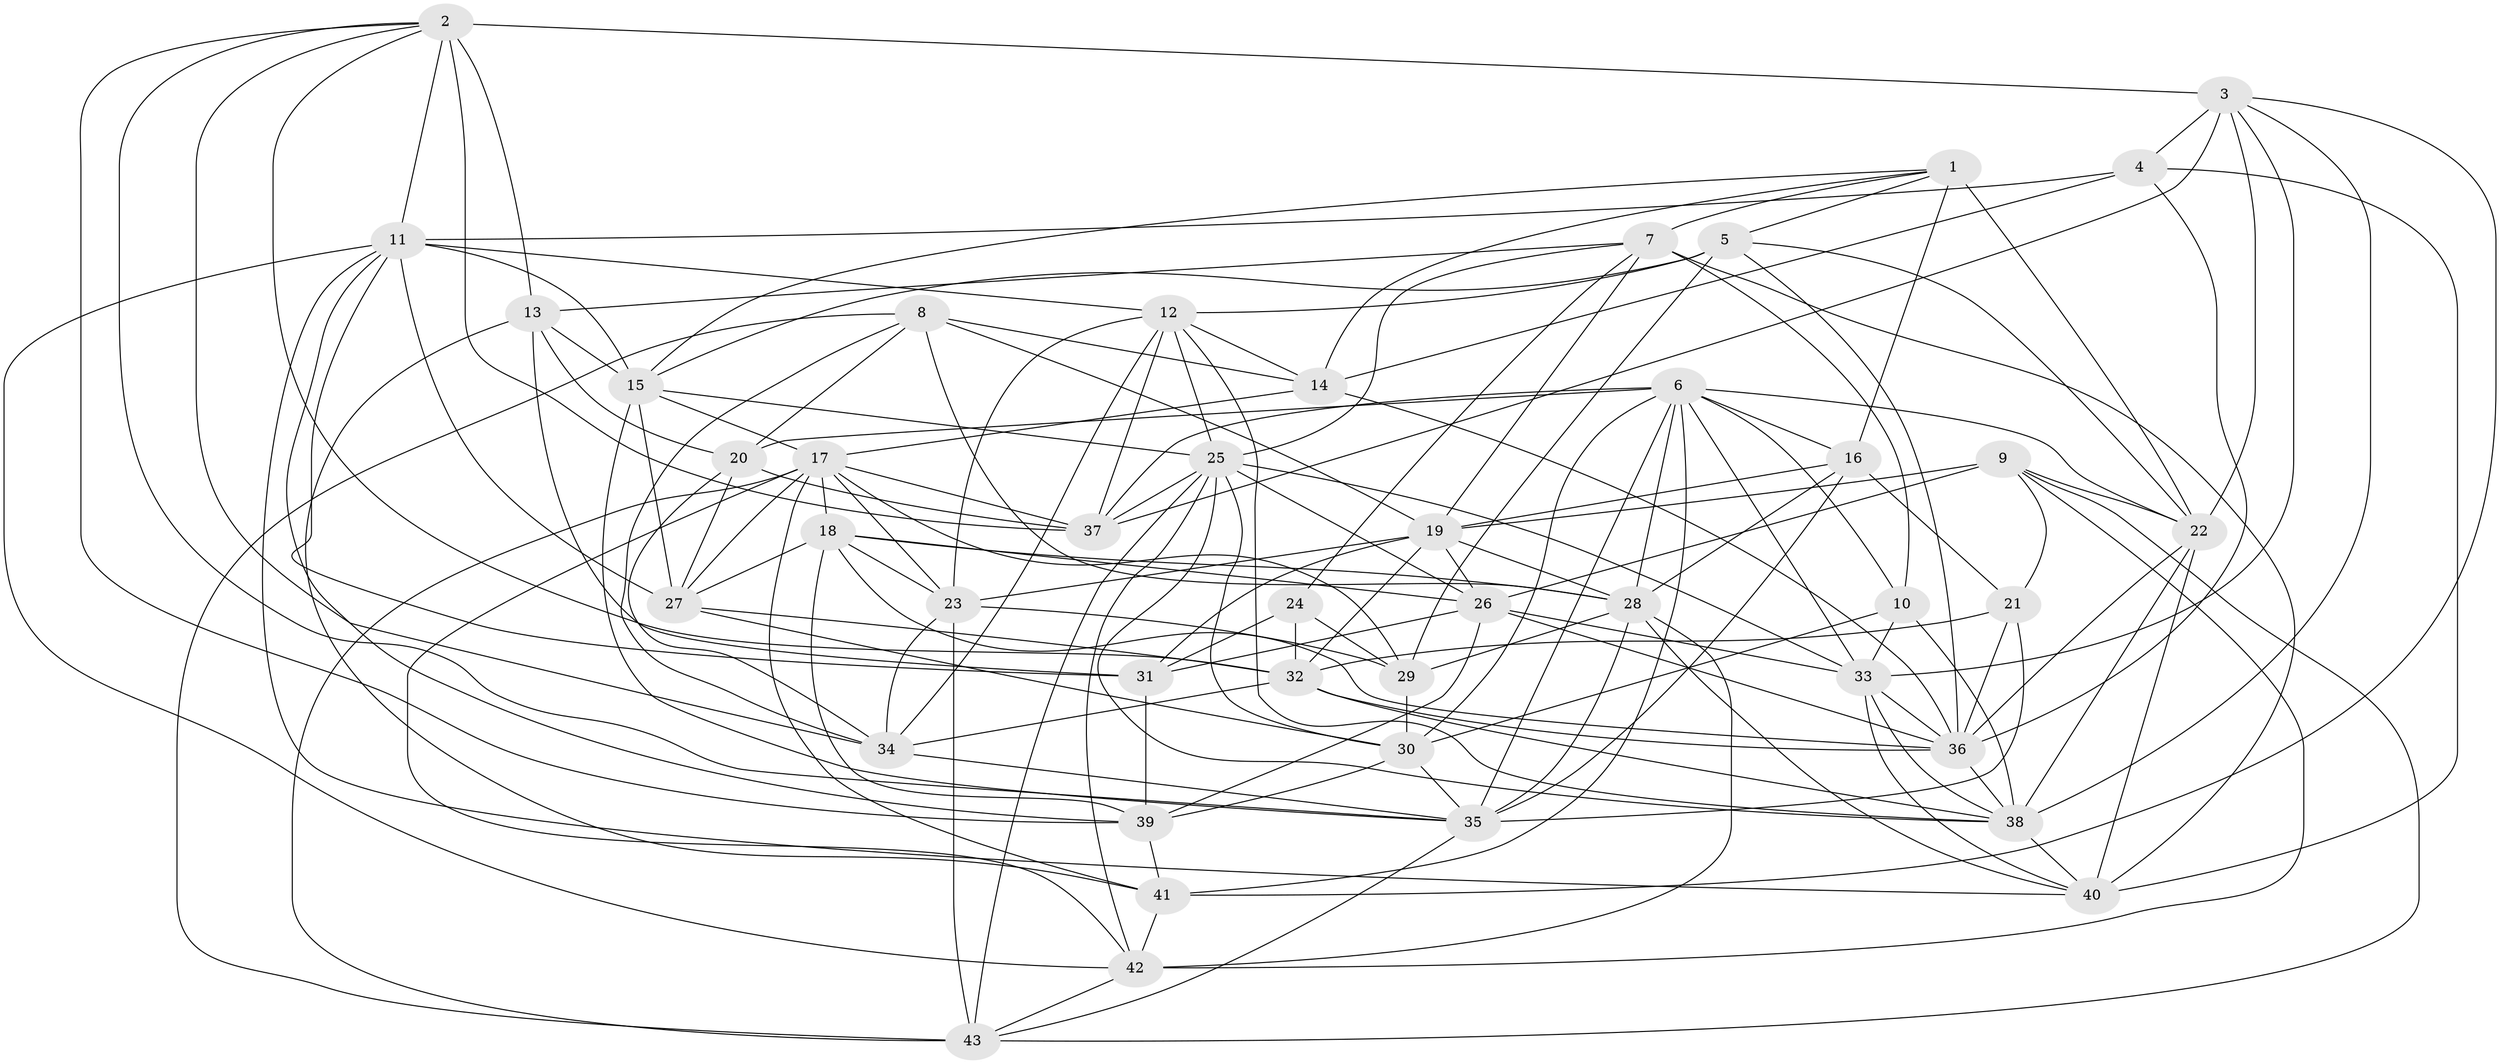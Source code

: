 // original degree distribution, {4: 1.0}
// Generated by graph-tools (version 1.1) at 2025/38/03/04/25 23:38:15]
// undirected, 43 vertices, 155 edges
graph export_dot {
  node [color=gray90,style=filled];
  1;
  2;
  3;
  4;
  5;
  6;
  7;
  8;
  9;
  10;
  11;
  12;
  13;
  14;
  15;
  16;
  17;
  18;
  19;
  20;
  21;
  22;
  23;
  24;
  25;
  26;
  27;
  28;
  29;
  30;
  31;
  32;
  33;
  34;
  35;
  36;
  37;
  38;
  39;
  40;
  41;
  42;
  43;
  1 -- 5 [weight=1.0];
  1 -- 7 [weight=2.0];
  1 -- 14 [weight=1.0];
  1 -- 15 [weight=1.0];
  1 -- 16 [weight=2.0];
  1 -- 22 [weight=3.0];
  2 -- 3 [weight=2.0];
  2 -- 11 [weight=1.0];
  2 -- 13 [weight=1.0];
  2 -- 32 [weight=1.0];
  2 -- 34 [weight=1.0];
  2 -- 35 [weight=1.0];
  2 -- 37 [weight=2.0];
  2 -- 39 [weight=1.0];
  3 -- 4 [weight=2.0];
  3 -- 22 [weight=1.0];
  3 -- 33 [weight=2.0];
  3 -- 37 [weight=1.0];
  3 -- 38 [weight=1.0];
  3 -- 41 [weight=1.0];
  4 -- 11 [weight=2.0];
  4 -- 14 [weight=1.0];
  4 -- 36 [weight=1.0];
  4 -- 40 [weight=2.0];
  5 -- 12 [weight=1.0];
  5 -- 15 [weight=1.0];
  5 -- 22 [weight=1.0];
  5 -- 29 [weight=1.0];
  5 -- 36 [weight=1.0];
  6 -- 10 [weight=1.0];
  6 -- 16 [weight=1.0];
  6 -- 20 [weight=1.0];
  6 -- 22 [weight=1.0];
  6 -- 28 [weight=1.0];
  6 -- 30 [weight=1.0];
  6 -- 33 [weight=1.0];
  6 -- 35 [weight=1.0];
  6 -- 37 [weight=1.0];
  6 -- 41 [weight=1.0];
  7 -- 10 [weight=1.0];
  7 -- 13 [weight=1.0];
  7 -- 19 [weight=1.0];
  7 -- 24 [weight=1.0];
  7 -- 25 [weight=1.0];
  7 -- 40 [weight=1.0];
  8 -- 14 [weight=1.0];
  8 -- 19 [weight=1.0];
  8 -- 20 [weight=1.0];
  8 -- 28 [weight=1.0];
  8 -- 34 [weight=1.0];
  8 -- 43 [weight=1.0];
  9 -- 19 [weight=1.0];
  9 -- 21 [weight=1.0];
  9 -- 22 [weight=1.0];
  9 -- 26 [weight=1.0];
  9 -- 42 [weight=1.0];
  9 -- 43 [weight=1.0];
  10 -- 30 [weight=1.0];
  10 -- 33 [weight=1.0];
  10 -- 38 [weight=2.0];
  11 -- 12 [weight=1.0];
  11 -- 15 [weight=1.0];
  11 -- 27 [weight=1.0];
  11 -- 31 [weight=1.0];
  11 -- 39 [weight=1.0];
  11 -- 40 [weight=1.0];
  11 -- 42 [weight=1.0];
  12 -- 14 [weight=1.0];
  12 -- 23 [weight=1.0];
  12 -- 25 [weight=1.0];
  12 -- 34 [weight=1.0];
  12 -- 37 [weight=1.0];
  12 -- 38 [weight=1.0];
  13 -- 15 [weight=1.0];
  13 -- 20 [weight=1.0];
  13 -- 31 [weight=1.0];
  13 -- 41 [weight=1.0];
  14 -- 17 [weight=1.0];
  14 -- 36 [weight=1.0];
  15 -- 17 [weight=1.0];
  15 -- 25 [weight=1.0];
  15 -- 27 [weight=1.0];
  15 -- 35 [weight=1.0];
  16 -- 19 [weight=1.0];
  16 -- 21 [weight=1.0];
  16 -- 28 [weight=1.0];
  16 -- 35 [weight=2.0];
  17 -- 18 [weight=1.0];
  17 -- 23 [weight=1.0];
  17 -- 27 [weight=1.0];
  17 -- 29 [weight=1.0];
  17 -- 37 [weight=1.0];
  17 -- 41 [weight=1.0];
  17 -- 42 [weight=1.0];
  17 -- 43 [weight=1.0];
  18 -- 23 [weight=1.0];
  18 -- 26 [weight=1.0];
  18 -- 27 [weight=2.0];
  18 -- 28 [weight=1.0];
  18 -- 36 [weight=1.0];
  18 -- 39 [weight=1.0];
  19 -- 23 [weight=1.0];
  19 -- 26 [weight=1.0];
  19 -- 28 [weight=1.0];
  19 -- 31 [weight=2.0];
  19 -- 32 [weight=1.0];
  20 -- 27 [weight=1.0];
  20 -- 34 [weight=1.0];
  20 -- 37 [weight=1.0];
  21 -- 32 [weight=2.0];
  21 -- 35 [weight=1.0];
  21 -- 36 [weight=1.0];
  22 -- 36 [weight=1.0];
  22 -- 38 [weight=1.0];
  22 -- 40 [weight=1.0];
  23 -- 29 [weight=1.0];
  23 -- 34 [weight=1.0];
  23 -- 43 [weight=2.0];
  24 -- 29 [weight=2.0];
  24 -- 31 [weight=2.0];
  24 -- 32 [weight=1.0];
  25 -- 26 [weight=1.0];
  25 -- 30 [weight=1.0];
  25 -- 33 [weight=1.0];
  25 -- 37 [weight=1.0];
  25 -- 38 [weight=1.0];
  25 -- 42 [weight=1.0];
  25 -- 43 [weight=1.0];
  26 -- 31 [weight=2.0];
  26 -- 33 [weight=2.0];
  26 -- 36 [weight=1.0];
  26 -- 39 [weight=1.0];
  27 -- 30 [weight=1.0];
  27 -- 32 [weight=1.0];
  28 -- 29 [weight=1.0];
  28 -- 35 [weight=1.0];
  28 -- 40 [weight=1.0];
  28 -- 42 [weight=2.0];
  29 -- 30 [weight=2.0];
  30 -- 35 [weight=1.0];
  30 -- 39 [weight=1.0];
  31 -- 39 [weight=2.0];
  32 -- 34 [weight=2.0];
  32 -- 36 [weight=1.0];
  32 -- 38 [weight=1.0];
  33 -- 36 [weight=1.0];
  33 -- 38 [weight=1.0];
  33 -- 40 [weight=1.0];
  34 -- 35 [weight=1.0];
  35 -- 43 [weight=1.0];
  36 -- 38 [weight=1.0];
  38 -- 40 [weight=1.0];
  39 -- 41 [weight=1.0];
  41 -- 42 [weight=1.0];
  42 -- 43 [weight=1.0];
}
